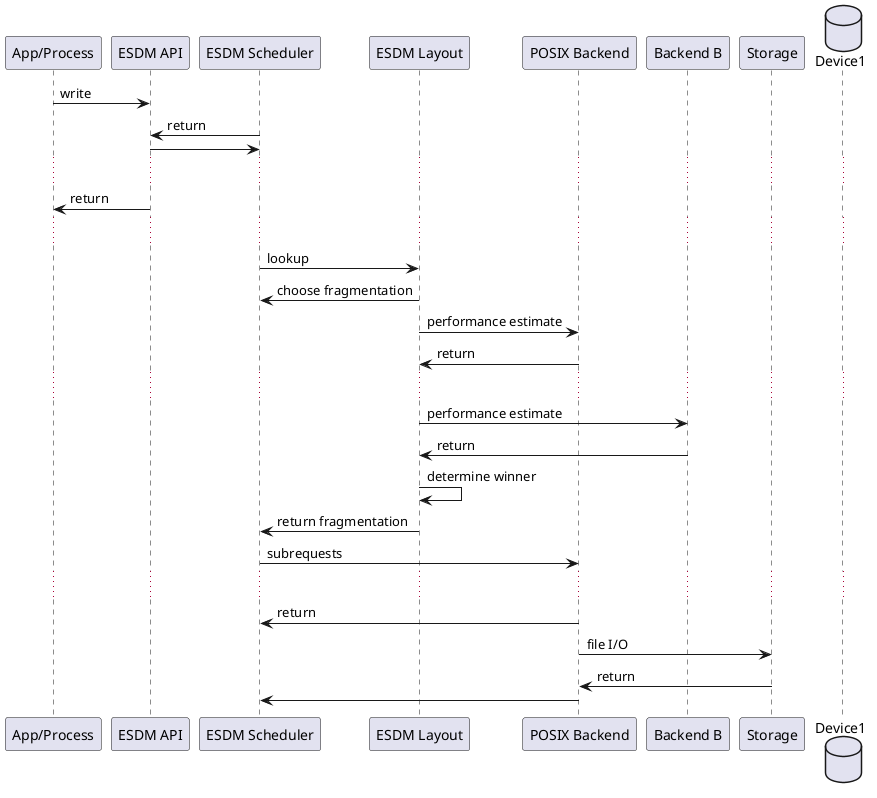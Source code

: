 @startuml

participant "App/Process" as proc
participant "ESDM API" as ESDM

participant "ESDM Scheduler" as scheduler
participant "ESDM Layout" as layout

participant "POSIX Backend" as backend
participant "Backend B" as backend1

participant "Storage" as storage
database Device1




proc -> ESDM: write

ESDM <- scheduler: return
ESDM -> scheduler

...

proc <- ESDM: return

...

scheduler -> layout: lookup
layout -> scheduler: choose fragmentation
layout -> backend: performance estimate 
layout <- backend: return 

...

layout -> backend1: performance estimate 
layout <- backend1: return 

layout -> layout: determine winner

scheduler <- layout: return fragmentation


scheduler -> backend: subrequests
...
scheduler <- backend: return

backend -> storage: file I/O
backend <- storage: return

scheduler <- backend


@enduml
